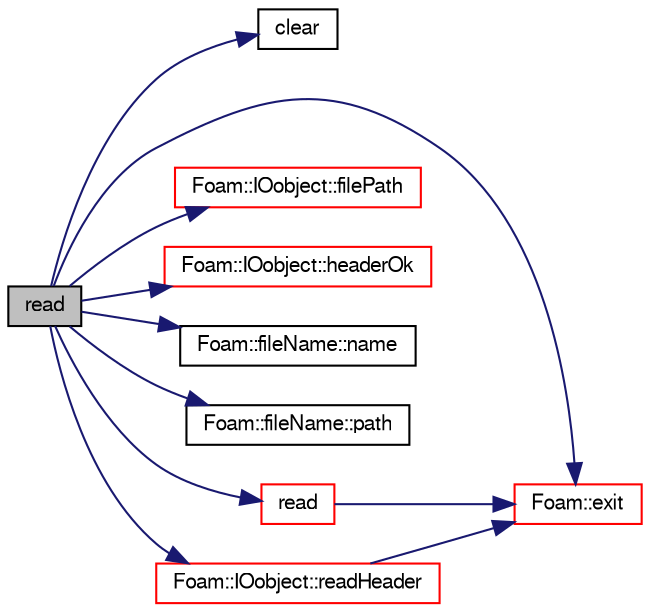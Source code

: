 digraph "read"
{
  bgcolor="transparent";
  edge [fontname="FreeSans",fontsize="10",labelfontname="FreeSans",labelfontsize="10"];
  node [fontname="FreeSans",fontsize="10",shape=record];
  rankdir="LR";
  Node596 [label="read",height=0.2,width=0.4,color="black", fillcolor="grey75", style="filled", fontcolor="black"];
  Node596 -> Node597 [color="midnightblue",fontsize="10",style="solid",fontname="FreeSans"];
  Node597 [label="clear",height=0.2,width=0.4,color="black",URL="$a38057.html#a3a533f9231a5668b9d8f301a79d57b73"];
  Node596 -> Node598 [color="midnightblue",fontsize="10",style="solid",fontname="FreeSans"];
  Node598 [label="Foam::exit",height=0.2,width=0.4,color="red",URL="$a21124.html#a06ca7250d8e89caf05243ec094843642"];
  Node596 -> Node645 [color="midnightblue",fontsize="10",style="solid",fontname="FreeSans"];
  Node645 [label="Foam::IOobject::filePath",height=0.2,width=0.4,color="red",URL="$a26142.html#a698f54dd16f5ec2931aeff16fd4878c8",tooltip="Return complete path + object name if the file exists. "];
  Node596 -> Node658 [color="midnightblue",fontsize="10",style="solid",fontname="FreeSans"];
  Node658 [label="Foam::IOobject::headerOk",height=0.2,width=0.4,color="red",URL="$a26142.html#a9d4879c850ce41d945ff77e788de3a23",tooltip="Read and check header info. "];
  Node596 -> Node659 [color="midnightblue",fontsize="10",style="solid",fontname="FreeSans"];
  Node659 [label="Foam::fileName::name",height=0.2,width=0.4,color="black",URL="$a28234.html#a433b30fb3a93b9b4d07204699a319ca5",tooltip="Return file name (part beyond last /) "];
  Node596 -> Node660 [color="midnightblue",fontsize="10",style="solid",fontname="FreeSans"];
  Node660 [label="Foam::fileName::path",height=0.2,width=0.4,color="black",URL="$a28234.html#abe7b9078c8e7356c6131b70a8f729372",tooltip="Return directory path name (part before last /) "];
  Node596 -> Node661 [color="midnightblue",fontsize="10",style="solid",fontname="FreeSans"];
  Node661 [label="read",height=0.2,width=0.4,color="red",URL="$a21758.html#a22c713e4cb4d8f5a7c987c659e74ed80",tooltip="Read edgeMesh components from stream. "];
  Node661 -> Node598 [color="midnightblue",fontsize="10",style="solid",fontname="FreeSans"];
  Node596 -> Node665 [color="midnightblue",fontsize="10",style="solid",fontname="FreeSans"];
  Node665 [label="Foam::IOobject::readHeader",height=0.2,width=0.4,color="red",URL="$a26142.html#acc5353ca76293212d9dba8a82c0d9a44",tooltip="Read header. "];
  Node665 -> Node598 [color="midnightblue",fontsize="10",style="solid",fontname="FreeSans"];
}
